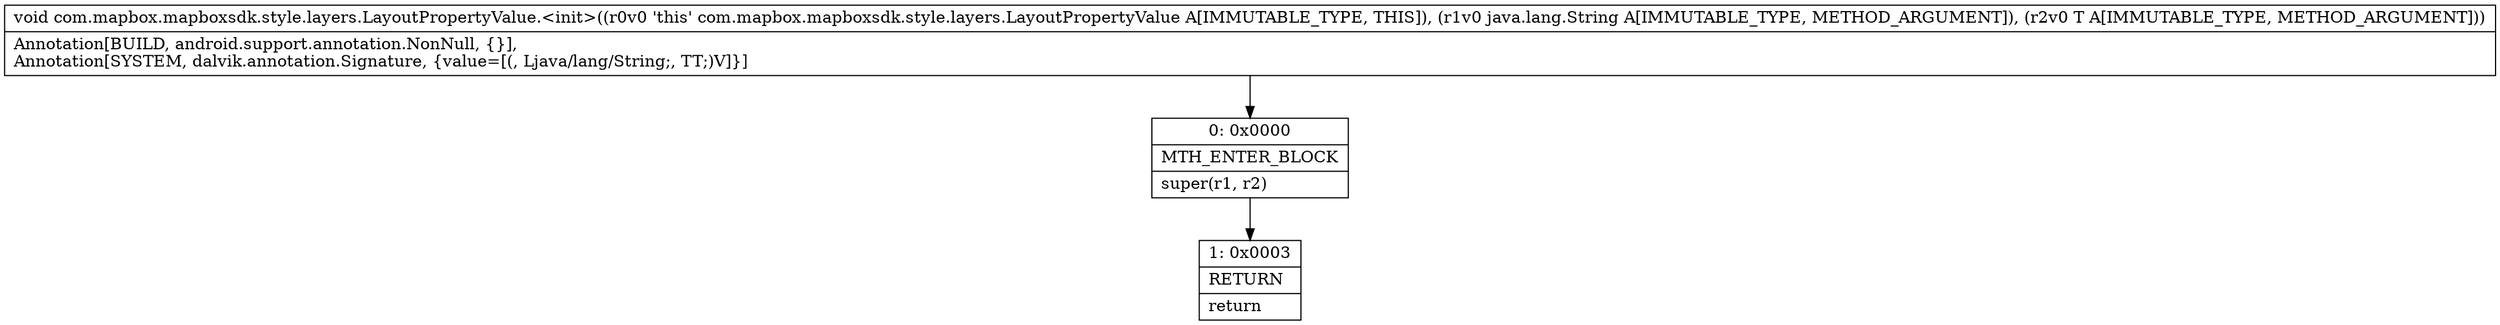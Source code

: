digraph "CFG forcom.mapbox.mapboxsdk.style.layers.LayoutPropertyValue.\<init\>(Ljava\/lang\/String;Ljava\/lang\/Object;)V" {
Node_0 [shape=record,label="{0\:\ 0x0000|MTH_ENTER_BLOCK\l|super(r1, r2)\l}"];
Node_1 [shape=record,label="{1\:\ 0x0003|RETURN\l|return\l}"];
MethodNode[shape=record,label="{void com.mapbox.mapboxsdk.style.layers.LayoutPropertyValue.\<init\>((r0v0 'this' com.mapbox.mapboxsdk.style.layers.LayoutPropertyValue A[IMMUTABLE_TYPE, THIS]), (r1v0 java.lang.String A[IMMUTABLE_TYPE, METHOD_ARGUMENT]), (r2v0 T A[IMMUTABLE_TYPE, METHOD_ARGUMENT]))  | Annotation[BUILD, android.support.annotation.NonNull, \{\}], \lAnnotation[SYSTEM, dalvik.annotation.Signature, \{value=[(, Ljava\/lang\/String;, TT;)V]\}]\l}"];
MethodNode -> Node_0;
Node_0 -> Node_1;
}


